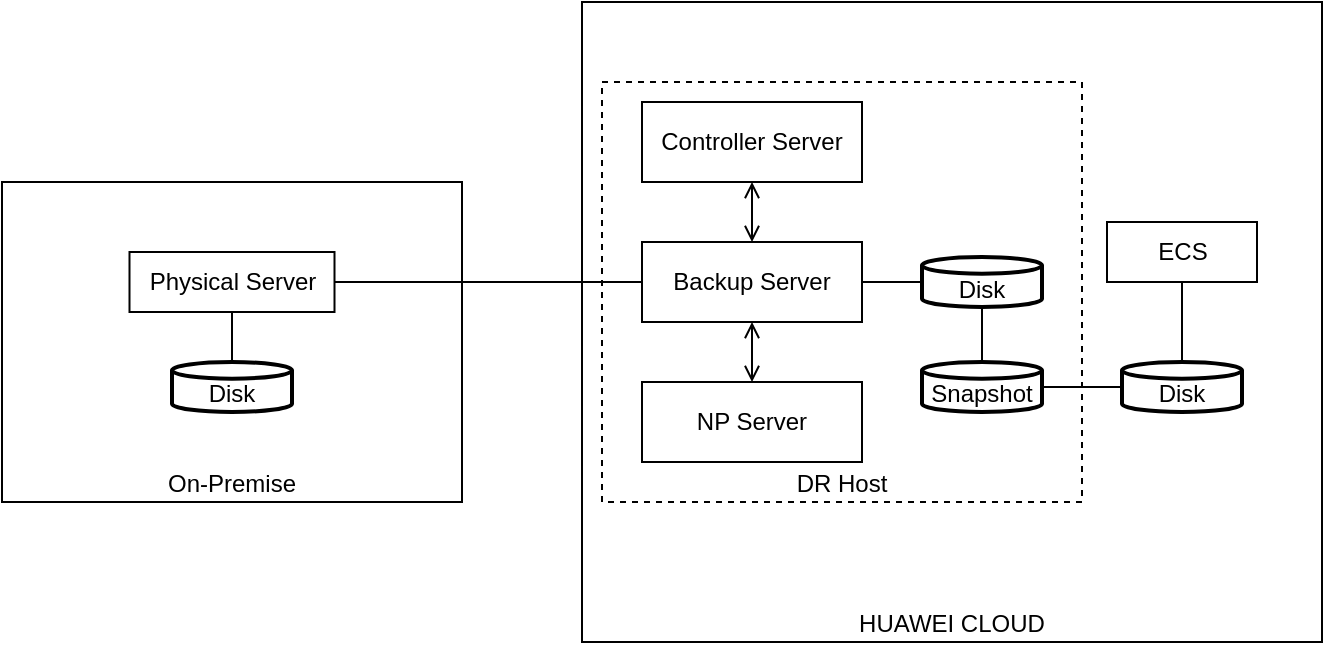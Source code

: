 <mxfile version="15.3.3" type="github">
  <diagram id="0hEEmKNB7xIuGhkBMiZj" name="Page-1">
    <mxGraphModel dx="897" dy="620" grid="1" gridSize="10" guides="1" tooltips="1" connect="1" arrows="1" fold="1" page="1" pageScale="1" pageWidth="827" pageHeight="1169" math="0" shadow="0">
      <root>
        <mxCell id="0" />
        <mxCell id="1" parent="0" />
        <mxCell id="eL5mB2BvOo6doOzsW8Es-1" value="On-Premise" style="rounded=0;whiteSpace=wrap;html=1;hachureGap=4;pointerEvents=0;align=center;verticalAlign=bottom;" vertex="1" parent="1">
          <mxGeometry x="80" y="250" width="230" height="160" as="geometry" />
        </mxCell>
        <mxCell id="eL5mB2BvOo6doOzsW8Es-2" value="HUAWEI CLOUD" style="rounded=0;whiteSpace=wrap;html=1;hachureGap=4;pointerEvents=0;verticalAlign=bottom;align=center;" vertex="1" parent="1">
          <mxGeometry x="370" y="160" width="370" height="320" as="geometry" />
        </mxCell>
        <mxCell id="eL5mB2BvOo6doOzsW8Es-13" value="" style="group" vertex="1" connectable="0" parent="1">
          <mxGeometry x="400" y="210" width="220" height="200" as="geometry" />
        </mxCell>
        <mxCell id="eL5mB2BvOo6doOzsW8Es-18" value="DR Host" style="rounded=0;whiteSpace=wrap;html=1;hachureGap=4;pointerEvents=0;verticalAlign=bottom;dashed=1;" vertex="1" parent="eL5mB2BvOo6doOzsW8Es-13">
          <mxGeometry x="-20" y="-10" width="240" height="210" as="geometry" />
        </mxCell>
        <mxCell id="eL5mB2BvOo6doOzsW8Es-3" value="Controller Server" style="rounded=0;whiteSpace=wrap;html=1;hachureGap=4;pointerEvents=0;verticalAlign=middle;" vertex="1" parent="eL5mB2BvOo6doOzsW8Es-13">
          <mxGeometry width="110" height="40" as="geometry" />
        </mxCell>
        <mxCell id="eL5mB2BvOo6doOzsW8Es-4" value="Backup Server" style="rounded=0;whiteSpace=wrap;html=1;hachureGap=4;pointerEvents=0;verticalAlign=middle;" vertex="1" parent="eL5mB2BvOo6doOzsW8Es-13">
          <mxGeometry y="70" width="110" height="40" as="geometry" />
        </mxCell>
        <mxCell id="eL5mB2BvOo6doOzsW8Es-11" style="edgeStyle=none;rounded=0;orthogonalLoop=1;jettySize=auto;html=1;entryX=0.5;entryY=0;entryDx=0;entryDy=0;startArrow=open;startFill=0;endArrow=open;sourcePerimeterSpacing=8;targetPerimeterSpacing=8;exitX=0.5;exitY=1;exitDx=0;exitDy=0;" edge="1" parent="eL5mB2BvOo6doOzsW8Es-13" source="eL5mB2BvOo6doOzsW8Es-3" target="eL5mB2BvOo6doOzsW8Es-4">
          <mxGeometry relative="1" as="geometry" />
        </mxCell>
        <mxCell id="eL5mB2BvOo6doOzsW8Es-5" value="NP Server" style="rounded=0;whiteSpace=wrap;html=1;hachureGap=4;pointerEvents=0;verticalAlign=middle;horizontal=1;" vertex="1" parent="eL5mB2BvOo6doOzsW8Es-13">
          <mxGeometry y="140" width="110" height="40" as="geometry" />
        </mxCell>
        <mxCell id="eL5mB2BvOo6doOzsW8Es-10" style="rounded=0;orthogonalLoop=1;jettySize=auto;html=1;entryX=0.5;entryY=0;entryDx=0;entryDy=0;endArrow=open;sourcePerimeterSpacing=8;targetPerimeterSpacing=8;exitX=0.5;exitY=1;exitDx=0;exitDy=0;startArrow=open;startFill=0;" edge="1" parent="eL5mB2BvOo6doOzsW8Es-13" source="eL5mB2BvOo6doOzsW8Es-4" target="eL5mB2BvOo6doOzsW8Es-5">
          <mxGeometry relative="1" as="geometry" />
        </mxCell>
        <mxCell id="eL5mB2BvOo6doOzsW8Es-15" style="edgeStyle=none;rounded=0;orthogonalLoop=1;jettySize=auto;html=1;entryX=1;entryY=0.5;entryDx=0;entryDy=0;startArrow=none;startFill=0;endArrow=none;sourcePerimeterSpacing=8;targetPerimeterSpacing=8;endFill=0;exitX=0;exitY=0.5;exitDx=0;exitDy=0;exitPerimeter=0;" edge="1" parent="1" source="eL5mB2BvOo6doOzsW8Es-14" target="eL5mB2BvOo6doOzsW8Es-4">
          <mxGeometry relative="1" as="geometry" />
        </mxCell>
        <mxCell id="eL5mB2BvOo6doOzsW8Es-17" style="edgeStyle=none;rounded=0;orthogonalLoop=1;jettySize=auto;html=1;entryX=0.5;entryY=0;entryDx=0;entryDy=0;entryPerimeter=0;startArrow=none;startFill=0;endArrow=none;endFill=0;sourcePerimeterSpacing=8;targetPerimeterSpacing=8;exitX=0.5;exitY=1;exitDx=0;exitDy=0;exitPerimeter=0;" edge="1" parent="1" source="eL5mB2BvOo6doOzsW8Es-14" target="eL5mB2BvOo6doOzsW8Es-16">
          <mxGeometry relative="1" as="geometry" />
        </mxCell>
        <mxCell id="eL5mB2BvOo6doOzsW8Es-14" value="Disk" style="strokeWidth=2;html=1;shape=mxgraph.flowchart.database;whiteSpace=wrap;hachureGap=4;pointerEvents=0;verticalAlign=bottom;" vertex="1" parent="1">
          <mxGeometry x="540" y="287.5" width="60" height="25" as="geometry" />
        </mxCell>
        <mxCell id="eL5mB2BvOo6doOzsW8Es-20" style="edgeStyle=none;rounded=0;orthogonalLoop=1;jettySize=auto;html=1;entryX=0;entryY=0.5;entryDx=0;entryDy=0;entryPerimeter=0;startArrow=none;startFill=0;endArrow=none;endFill=0;sourcePerimeterSpacing=8;targetPerimeterSpacing=8;exitX=1;exitY=0.5;exitDx=0;exitDy=0;exitPerimeter=0;" edge="1" parent="1" source="eL5mB2BvOo6doOzsW8Es-16" target="eL5mB2BvOo6doOzsW8Es-19">
          <mxGeometry relative="1" as="geometry" />
        </mxCell>
        <mxCell id="eL5mB2BvOo6doOzsW8Es-16" value="Snapshot" style="strokeWidth=2;html=1;shape=mxgraph.flowchart.database;whiteSpace=wrap;hachureGap=4;pointerEvents=0;verticalAlign=bottom;" vertex="1" parent="1">
          <mxGeometry x="540" y="340" width="60" height="25" as="geometry" />
        </mxCell>
        <mxCell id="eL5mB2BvOo6doOzsW8Es-22" style="edgeStyle=none;rounded=0;orthogonalLoop=1;jettySize=auto;html=1;entryX=0.5;entryY=1;entryDx=0;entryDy=0;startArrow=none;startFill=0;endArrow=none;endFill=0;sourcePerimeterSpacing=8;targetPerimeterSpacing=8;exitX=0.5;exitY=0;exitDx=0;exitDy=0;exitPerimeter=0;" edge="1" parent="1" source="eL5mB2BvOo6doOzsW8Es-19" target="eL5mB2BvOo6doOzsW8Es-21">
          <mxGeometry relative="1" as="geometry" />
        </mxCell>
        <mxCell id="eL5mB2BvOo6doOzsW8Es-19" value="Disk" style="strokeWidth=2;html=1;shape=mxgraph.flowchart.database;whiteSpace=wrap;hachureGap=4;pointerEvents=0;verticalAlign=bottom;" vertex="1" parent="1">
          <mxGeometry x="640" y="340" width="60" height="25" as="geometry" />
        </mxCell>
        <mxCell id="eL5mB2BvOo6doOzsW8Es-21" value="ECS" style="rounded=0;whiteSpace=wrap;html=1;hachureGap=4;pointerEvents=0;verticalAlign=middle;" vertex="1" parent="1">
          <mxGeometry x="632.5" y="270" width="75" height="30" as="geometry" />
        </mxCell>
        <mxCell id="eL5mB2BvOo6doOzsW8Es-28" style="edgeStyle=none;rounded=0;orthogonalLoop=1;jettySize=auto;html=1;entryX=0.5;entryY=0;entryDx=0;entryDy=0;entryPerimeter=0;startArrow=none;startFill=0;endArrow=none;endFill=0;sourcePerimeterSpacing=8;targetPerimeterSpacing=8;exitX=0.5;exitY=1;exitDx=0;exitDy=0;" edge="1" parent="1" source="eL5mB2BvOo6doOzsW8Es-25" target="eL5mB2BvOo6doOzsW8Es-27">
          <mxGeometry relative="1" as="geometry" />
        </mxCell>
        <mxCell id="eL5mB2BvOo6doOzsW8Es-29" style="edgeStyle=none;rounded=0;orthogonalLoop=1;jettySize=auto;html=1;entryX=0;entryY=0.5;entryDx=0;entryDy=0;startArrow=none;startFill=0;endArrow=none;endFill=0;sourcePerimeterSpacing=8;targetPerimeterSpacing=8;exitX=1;exitY=0.5;exitDx=0;exitDy=0;" edge="1" parent="1" source="eL5mB2BvOo6doOzsW8Es-25" target="eL5mB2BvOo6doOzsW8Es-4">
          <mxGeometry relative="1" as="geometry">
            <mxPoint x="250" y="300" as="sourcePoint" />
          </mxGeometry>
        </mxCell>
        <mxCell id="eL5mB2BvOo6doOzsW8Es-25" value="Physical Server" style="rounded=0;whiteSpace=wrap;html=1;hachureGap=4;pointerEvents=0;verticalAlign=middle;" vertex="1" parent="1">
          <mxGeometry x="143.75" y="285" width="102.5" height="30" as="geometry" />
        </mxCell>
        <mxCell id="eL5mB2BvOo6doOzsW8Es-27" value="Disk" style="strokeWidth=2;html=1;shape=mxgraph.flowchart.database;whiteSpace=wrap;hachureGap=4;pointerEvents=0;verticalAlign=bottom;" vertex="1" parent="1">
          <mxGeometry x="165" y="340" width="60" height="25" as="geometry" />
        </mxCell>
      </root>
    </mxGraphModel>
  </diagram>
</mxfile>
